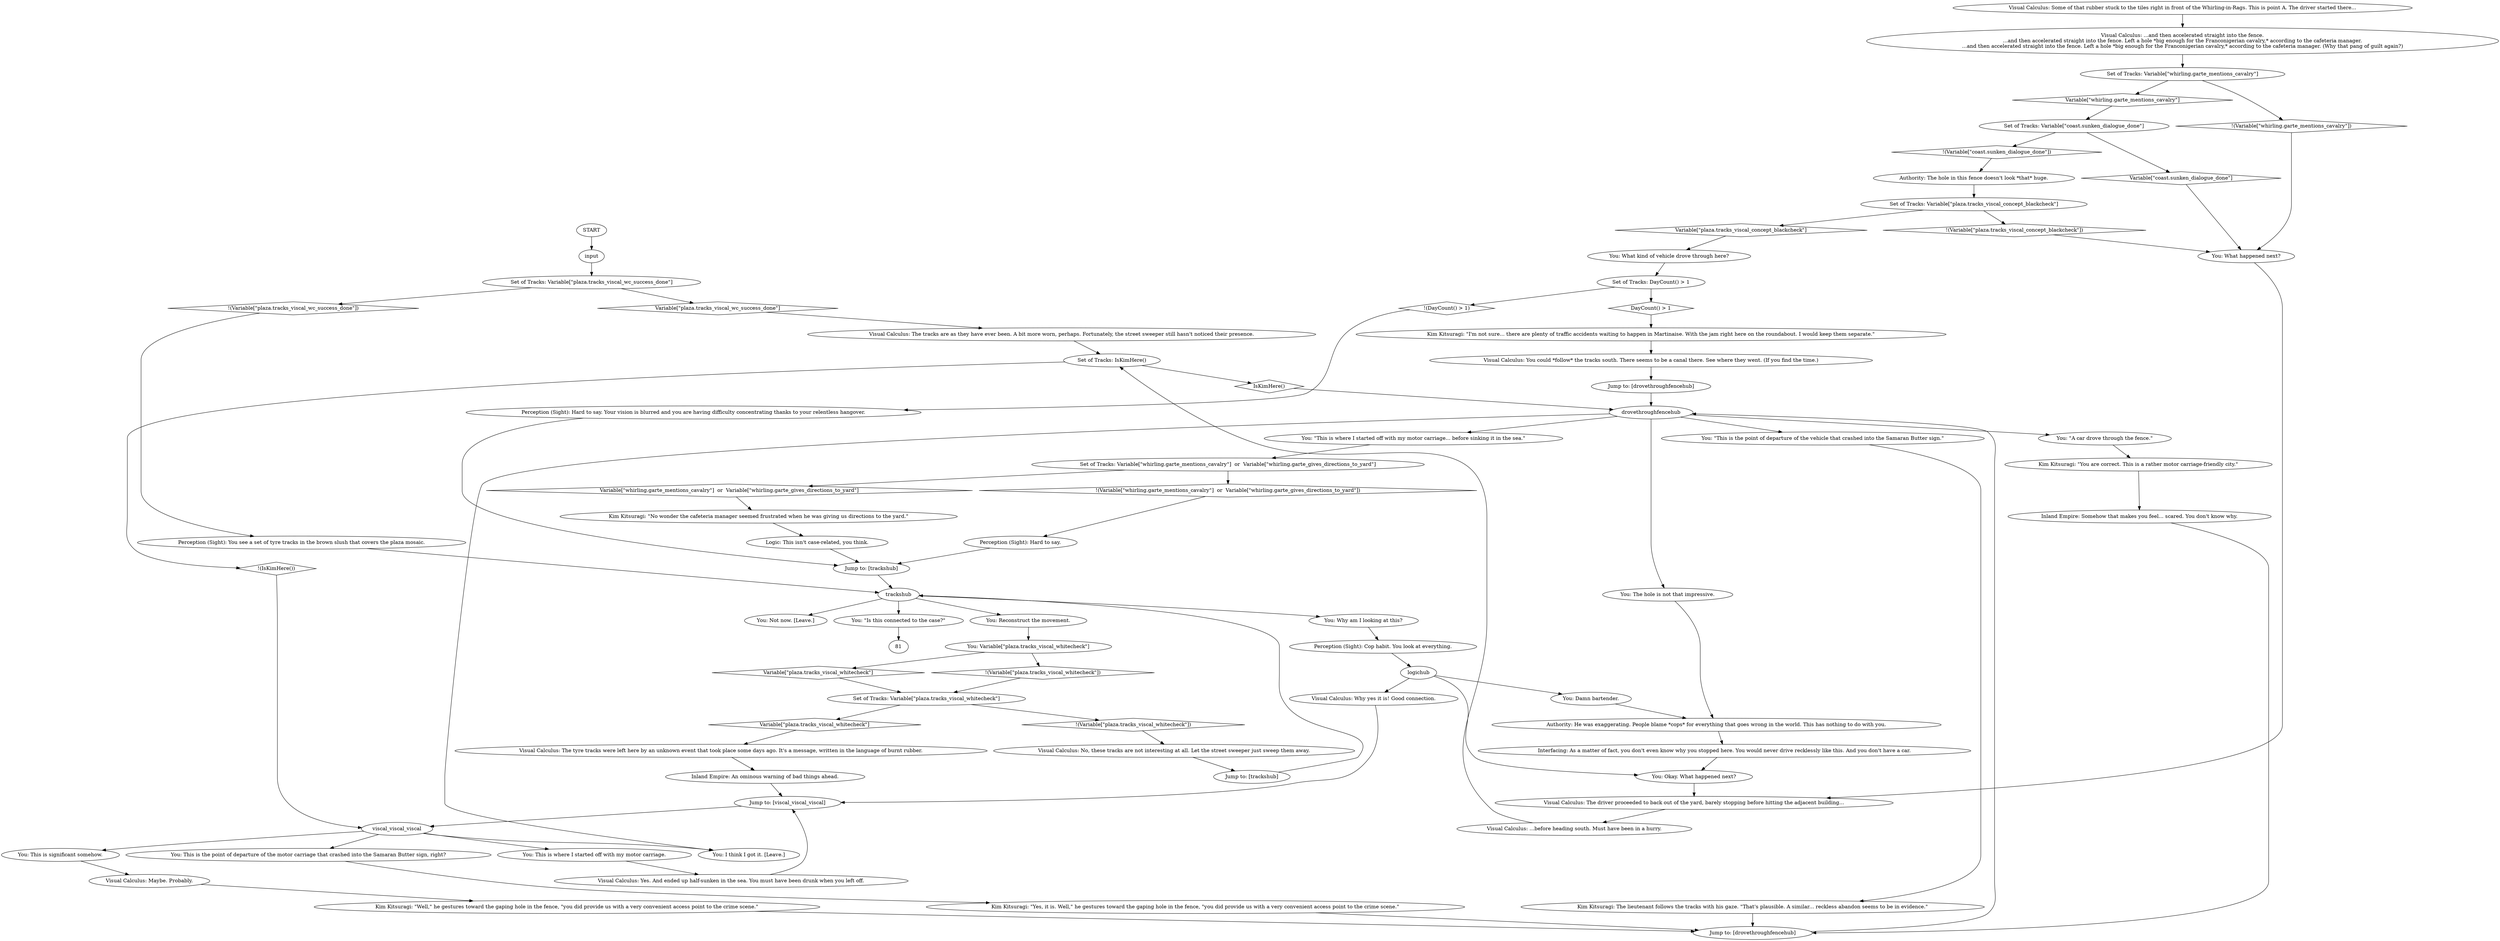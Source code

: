 # PLAZA / TIRETRACKS VISCAL
# You notice a set of a motor carriage tracks backing into the fence.
# ==================================================
digraph G {
	  0 [label="START"];
	  1 [label="input"];
	  2 [label="You: This is where I started off with my motor carriage."];
	  3 [label="Set of Tracks: Variable[\"whirling.garte_mentions_cavalry\"]  or  Variable[\"whirling.garte_gives_directions_to_yard\"]"];
	  4 [label="Variable[\"whirling.garte_mentions_cavalry\"]  or  Variable[\"whirling.garte_gives_directions_to_yard\"]", shape=diamond];
	  5 [label="!(Variable[\"whirling.garte_mentions_cavalry\"]  or  Variable[\"whirling.garte_gives_directions_to_yard\"])", shape=diamond];
	  6 [label="You: What happened next?"];
	  7 [label="Set of Tracks: DayCount() > 1"];
	  8 [label="DayCount() > 1", shape=diamond];
	  9 [label="!(DayCount() > 1)", shape=diamond];
	  10 [label="drovethroughfencehub"];
	  11 [label="viscal_viscal_viscal"];
	  12 [label="Authority: The hole in this fence doesn't look *that* huge."];
	  13 [label="Jump to: [trackshub]"];
	  14 [label="Visual Calculus: ...before heading south. Must have been in a hurry."];
	  15 [label="Jump to: [drovethroughfencehub]"];
	  16 [label="You: Okay. What happened next?"];
	  17 [label="Set of Tracks: Variable[\"plaza.tracks_viscal_concept_blackcheck\"]"];
	  18 [label="Variable[\"plaza.tracks_viscal_concept_blackcheck\"]", shape=diamond];
	  19 [label="!(Variable[\"plaza.tracks_viscal_concept_blackcheck\"])", shape=diamond];
	  20 [label="You: \"This is where I started off with my motor carriage... before sinking it in the sea.\""];
	  21 [label="Set of Tracks: Variable[\"plaza.tracks_viscal_wc_success_done\"]"];
	  22 [label="Variable[\"plaza.tracks_viscal_wc_success_done\"]", shape=diamond];
	  23 [label="!(Variable[\"plaza.tracks_viscal_wc_success_done\"])", shape=diamond];
	  24 [label="Set of Tracks: Variable[\"whirling.garte_mentions_cavalry\"]"];
	  25 [label="Variable[\"whirling.garte_mentions_cavalry\"]", shape=diamond];
	  26 [label="!(Variable[\"whirling.garte_mentions_cavalry\"])", shape=diamond];
	  27 [label="You: I think I got it. [Leave.]"];
	  28 [label="You: \"A car drove through the fence.\""];
	  29 [label="You: \"This is the point of departure of the vehicle that crashed into the Samaran Butter sign.\""];
	  30 [label="Set of Tracks: Variable[\"plaza.tracks_viscal_whitecheck\"]"];
	  31 [label="Variable[\"plaza.tracks_viscal_whitecheck\"]", shape=diamond];
	  32 [label="!(Variable[\"plaza.tracks_viscal_whitecheck\"])", shape=diamond];
	  33 [label="You: Why am I looking at this?"];
	  34 [label="Visual Calculus: You could *follow* the tracks south. There seems to be a canal there. See where they went. (If you find the time.)"];
	  35 [label="Interfacing: As a matter of fact, you don't even know why you stopped here. You would never drive recklessly like this. And you don't have a car."];
	  36 [label="Visual Calculus: The tyre tracks were left here by an unknown event that took place some days ago. It's a message, written in the language of burnt rubber."];
	  37 [label="Visual Calculus: The driver proceeded to back out of the yard, barely stopping before hitting the adjacent building..."];
	  38 [label="Perception (Sight): Cop habit. You look at everything."];
	  39 [label="Perception (Sight): Hard to say. Your vision is blurred and you are having difficulty concentrating thanks to your relentless hangover."];
	  40 [label="Set of Tracks: IsKimHere()"];
	  41 [label="IsKimHere()", shape=diamond];
	  42 [label="!(IsKimHere())", shape=diamond];
	  43 [label="Visual Calculus: Yes. And ended up half-sunken in the sea. You must have been drunk when you left off."];
	  44 [label="Authority: He was exaggerating. People blame *cops* for everything that goes wrong in the world. This has nothing to do with you."];
	  45 [label="Visual Calculus: No, these tracks are not interesting at all. Let the street sweeper just sweep them away."];
	  46 [label="Kim Kitsuragi: The lieutenant follows the tracks with his gaze. \"That's plausible. A similar... reckless abandon seems to be in evidence.\""];
	  47 [label="trackshub"];
	  48 [label="Set of Tracks: Variable[\"coast.sunken_dialogue_done\"]"];
	  49 [label="Variable[\"coast.sunken_dialogue_done\"]", shape=diamond];
	  50 [label="!(Variable[\"coast.sunken_dialogue_done\"])", shape=diamond];
	  51 [label="You: Damn bartender."];
	  52 [label="Jump to: [drovethroughfencehub]"];
	  53 [label="Jump to: [trackshub]"];
	  54 [label="You: This is significant somehow."];
	  55 [label="Visual Calculus: Maybe. Probably."];
	  56 [label="Jump to: [viscal_viscal_viscal]"];
	  57 [label="You: Reconstruct the movement."];
	  58 [label="You: Variable[\"plaza.tracks_viscal_whitecheck\"]"];
	  59 [label="Variable[\"plaza.tracks_viscal_whitecheck\"]", shape=diamond];
	  60 [label="!(Variable[\"plaza.tracks_viscal_whitecheck\"])", shape=diamond];
	  61 [label="Visual Calculus: The tracks are as they have ever been. A bit more worn, perhaps. Fortunately, the street sweeper still hasn't noticed their presence."];
	  62 [label="Kim Kitsuragi: \"You are correct. This is a rather motor carriage-friendly city.\""];
	  63 [label="You: This is the point of departure of the motor carriage that crashed into the Samaran Butter sign, right?"];
	  64 [label="Kim Kitsuragi: \"No wonder the cafeteria manager seemed frustrated when he was giving us directions to the yard.\""];
	  65 [label="You: Not now. [Leave.]"];
	  66 [label="Visual Calculus: ...and then accelerated straight into the fence.\n...and then accelerated straight into the fence. Left a hole *big enough for the Franconigerian cavalry,* according to the cafeteria manager.\n...and then accelerated straight into the fence. Left a hole *big enough for the Franconigerian cavalry,* according to the cafeteria manager. (Why that pang of guilt again?)"];
	  67 [label="Inland Empire: Somehow that makes you feel... scared. You don't know why."];
	  68 [label="Perception (Sight): You see a set of tyre tracks in the brown slush that covers the plaza mosaic."];
	  69 [label="Visual Calculus: Some of that rubber stuck to the tiles right in front of the Whirling-in-Rags. This is point A. The driver started there..."];
	  70 [label="Inland Empire: An ominous warning of bad things ahead."];
	  71 [label="Kim Kitsuragi: \"Well,\" he gestures toward the gaping hole in the fence, \"you did provide us with a very convenient access point to the crime scene.\""];
	  72 [label="Logic: This isn't case-related, you think."];
	  73 [label="logichub"];
	  74 [label="You: What kind of vehicle drove through here?"];
	  75 [label="You: \"Is this connected to the case?\""];
	  76 [label="You: The hole is not that impressive."];
	  77 [label="Visual Calculus: Why yes it is! Good connection."];
	  78 [label="Kim Kitsuragi: \"Yes, it is. Well,\" he gestures toward the gaping hole in the fence, \"you did provide us with a very convenient access point to the crime scene.\""];
	  79 [label="Perception (Sight): Hard to say."];
	  80 [label="Kim Kitsuragi: \"I'm not sure... there are plenty of traffic accidents waiting to happen in Martinaise. With the jam right here on the roundabout. I would keep them separate.\""];
	  0 -> 1
	  1 -> 21
	  2 -> 43
	  3 -> 4
	  3 -> 5
	  4 -> 64
	  5 -> 79
	  6 -> 37
	  7 -> 8
	  7 -> 9
	  8 -> 80
	  9 -> 39
	  10 -> 76
	  10 -> 20
	  10 -> 27
	  10 -> 28
	  10 -> 29
	  11 -> 2
	  11 -> 27
	  11 -> 54
	  11 -> 63
	  12 -> 17
	  13 -> 47
	  14 -> 40
	  15 -> 10
	  16 -> 37
	  17 -> 18
	  17 -> 19
	  18 -> 74
	  19 -> 6
	  20 -> 3
	  21 -> 22
	  21 -> 23
	  22 -> 61
	  23 -> 68
	  24 -> 25
	  24 -> 26
	  25 -> 48
	  26 -> 6
	  28 -> 62
	  29 -> 46
	  30 -> 32
	  30 -> 31
	  31 -> 36
	  32 -> 45
	  33 -> 38
	  34 -> 15
	  35 -> 16
	  36 -> 70
	  37 -> 14
	  38 -> 73
	  39 -> 13
	  40 -> 41
	  40 -> 42
	  41 -> 10
	  42 -> 11
	  43 -> 56
	  44 -> 35
	  45 -> 53
	  46 -> 52
	  47 -> 65
	  47 -> 33
	  47 -> 75
	  47 -> 57
	  48 -> 49
	  48 -> 50
	  49 -> 6
	  50 -> 12
	  51 -> 44
	  52 -> 10
	  53 -> 47
	  54 -> 55
	  55 -> 71
	  56 -> 11
	  57 -> 58
	  58 -> 59
	  58 -> 60
	  59 -> 30
	  60 -> 30
	  61 -> 40
	  62 -> 67
	  63 -> 78
	  64 -> 72
	  66 -> 24
	  67 -> 52
	  68 -> 47
	  69 -> 66
	  70 -> 56
	  71 -> 52
	  72 -> 13
	  73 -> 16
	  73 -> 51
	  73 -> 77
	  74 -> 7
	  75 -> 81
	  76 -> 44
	  77 -> 56
	  78 -> 52
	  79 -> 13
	  80 -> 34
}

